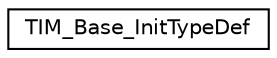 digraph "Graphical Class Hierarchy"
{
 // LATEX_PDF_SIZE
  edge [fontname="Helvetica",fontsize="10",labelfontname="Helvetica",labelfontsize="10"];
  node [fontname="Helvetica",fontsize="10",shape=record];
  rankdir="LR";
  Node0 [label="TIM_Base_InitTypeDef",height=0.2,width=0.4,color="black", fillcolor="white", style="filled",URL="$structTIM__Base__InitTypeDef.html",tooltip="TIM Time base Configuration Structure definition."];
}
